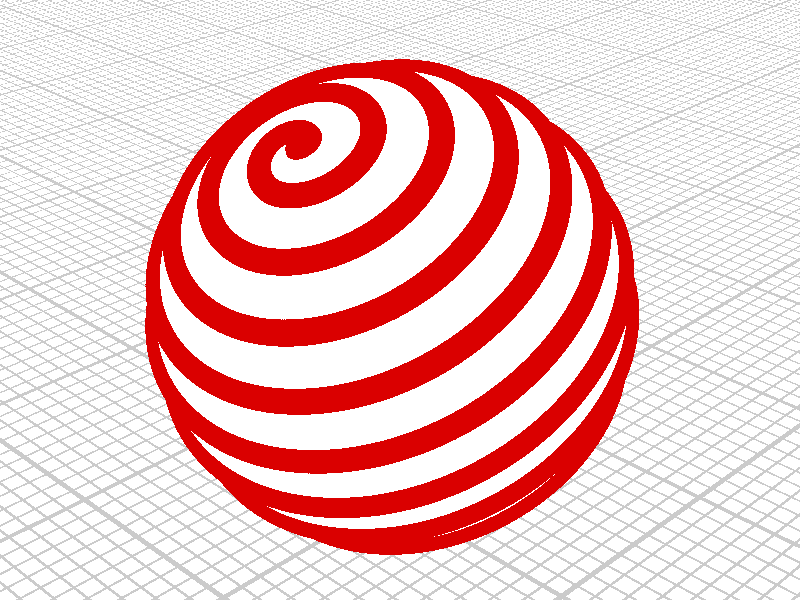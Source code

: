 // POV-Ray 3.7 Scene File "SphericalSpiral_1.pov"
// author: Friedrich A. Lohmueller, April 2014
//------------------------------------------------------------------------
#version 3.7;
global_settings{ assumed_gamma 1.0 }
#default{ finish{ ambient 0.1 diffuse 0.9 }} 
//------------------------------------------------------------------------
#include "colors.inc"
#include "textures.inc"
#include "glass.inc"
#include "metals.inc"
#include "golds.inc"
#include "stones.inc"
#include "woods.inc"
#include "shapes.inc"
#include "shapes2.inc"
#include "functions.inc"
#include "math.inc"
#include "transforms.inc"
//---------------------------------------------------------------------------------
//---------------------------------------------------------------------------------
#declare Camera_Number = 1 ;
//---------------------------------------------------------------------------------
// camera -------------------------------------------------------------------------
#switch ( Camera_Number )
#case (0)
  #declare Camera_Location = < 0.00, 1.00,-40.00> ;  // front view 
  #declare Camera_Look_At  = < 0.00, 1.00,  0.00> ;
  #declare Camera_Angle    =  15 ;
#break
#case (1)
  #declare Camera_Location =  <4.0  , 4.0 ,-4.0> ;  // diagonal view
  #declare Camera_Look_At  =  < 0.05 , 1.05 , 0.0> ;
  #declare Camera_Angle    =  30 ;
#break
#case (2)
  #declare Camera_Location = < 3.0, 1.0 , 0.0> ;  // right side view
  #declare Camera_Look_At  = < 0.0, 1.0,  0.0> ;
  #declare Camera_Angle    =  90 ;
#break
#case (3)
  #declare Camera_Location = < 0.00, 5.00,  0+0.000> ;  // top view
  #declare Camera_Look_At  = < 0.00, 0.00,  0+0.001> ;
  #declare Camera_Angle    = 90 ;
#break
#else
  #declare Camera_Location = < 0.00, 1.00, -3.50> ;  // front view
  #declare Camera_Look_At  = < 0.00, 1.00,  0.00> ;
  #declare Camera_Angle    =  75 ;
#break
#break
#end // of "#switch ( Camera_Number )"  
//--------------------------------------------------------------------------
camera{ // ultra_wide_angle // orthographic 
        location Camera_Location
        right    x*image_width/image_height
        angle    Camera_Angle
        look_at  Camera_Look_At
      }
//------------------------------------------------------------------------
// sun -------------------------------------------------------------------
light_source{< -500,1500,-1000> color rgb<1,1,1>*0.9}                // sun 
light_source{ Camera_Location   color rgb<0.9,0.9,1>*0.1 shadowless}// flash
// sky -------------------------------------------------------------------
sky_sphere{ pigment{ gradient <0,1,0>
                     color_map{ [0   color rgb<1,1,1>         ]//White
                                [0.4 color rgb<0.14,0.14,0.56>]//~Navy
                                [0.6 color rgb<0.14,0.14,0.56>]//~Navy
                                [1.0 color rgb<1,1,1>         ]//White
                              }
                     scale 2 }
           } // end of sky_sphere 
//------------------------------------------------------------------------

//------------------------------ the Axes --------------------------------
//------------------------------------------------------------------------
#macro Axis_( AxisLen, Dark_Texture,Light_Texture) 
 union{
    cylinder { <0,-AxisLen,0>,<0,AxisLen,0>,0.05
               texture{checker texture{Dark_Texture } 
                               texture{Light_Texture}
               scale 0.5
               translate<0.1,0,0.1>}
             }
    cone{<0,AxisLen,0>,0.2,<0,AxisLen+0.7,0>,0
          texture{Dark_Texture}
         }
     } // end of union                   
#end // of macro "Axis()"
//------------------------------------------------------------------------
#macro AxisXYZ( AxisLenX, AxisLenY, AxisLenZ, Tex_Dark, Tex_Light)
//--------------------- drawing of 3 Axes --------------------------------
union{
#if (AxisLenX != 0)
 object { Axis_(AxisLenX, Tex_Dark, Tex_Light)   rotate< 0,0,-90>}// x-Axis
 text   { ttf "arial.ttf",  "x",  0.15,  0  texture{Tex_Dark} 
          rotate<30,-25,0> scale 0.65 translate <AxisLenX+0.05,0.4,-0.10> no_shadow}
#end // of #if 
#if (AxisLenY != 0)
 object { Axis_(AxisLenY, Tex_Dark, Tex_Light)   rotate< 0,0,  0>}// y-Axis
 text   { ttf "arial.ttf",  "y",  0.15,  0  texture{Tex_Dark}    
          rotate<30,0,0> scale 0.65 translate <-0.65,AxisLenY+0.30,-0.10>  rotate<0,-25,0> no_shadow}
#end // of #if 
#if (AxisLenZ != 0)
 object { Axis_(AxisLenZ, Tex_Dark, Tex_Light)   rotate<90,0,  0>}// z-Axis
 text   { ttf "arial.ttf",  "z",  0.15,  0  texture{Tex_Dark}
          rotate<30,-25,0> scale 0.85 translate <-0.75,0.2,AxisLenZ+0.10> no_shadow}
#end // of #if 
} // end of union
#end// of macro "AxisXYZ( ... )"
//------------------------------------------------------------------------

#declare Texture_A_Dark  = texture {
                               pigment{ color rgb<1,0.4,0>}
                               finish { phong 1}
                             }
#declare Texture_A_Light = texture { 
                               pigment{ color rgb<1,1,1>}
                               finish { phong 1}
                             }

// object{ AxisXYZ( 3.90, 4.50, 6.00, Texture_A_Dark, Texture_A_Light) scale 0.3 //translate<0,1,0> }
//-------------------------------------------------- end of coordinate axes


// ground -----------------------------------------------------------------
//---------------------------------<<< settings of squared plane dimensions
#declare RasterScale = 0.1 ;
#declare RasterHalfLine  = 0.065 ;  
#declare RasterHalfLineZ = 0.065 ; 
//-------------------------------------------------------------------------
#macro Raster(RScale, HLine) 
       pigment{ gradient x scale RScale
                color_map{[0.000   color rgbt<1,1,1,0>*0.6]
                          [0+HLine color rgbt<1,1,1,0>*0.6]
                          [0+HLine color rgbt<1,1,1,1>]
                          [1-HLine color rgbt<1,1,1,1>]
                          [1-HLine color rgbt<1,1,1,0>*0.6]
                          [1.000   color rgbt<1,1,1,0>*0.6]} }
 #end// of Raster(RScale, HLine)-macro    
//-------------------------------------------------------------------------
//-------------------------------------------------------------------------
    

plane { <0,1,0>, 0    // plane with layered textures
        texture { pigment{color White*1.1}
                  finish {ambient 0.45 diffuse 0.85}}
        texture { Raster(RasterScale,RasterHalfLine ) rotate<0,0,0> }
        texture { Raster(RasterScale,RasterHalfLineZ) rotate<0,90,0>}

        texture { Raster(10*RasterScale,0.2*RasterHalfLine ) rotate<0,0,0> }
        texture { Raster(10*RasterScale,0.2*RasterHalfLineZ) rotate<0,90,0>}
        rotate<0,0,0>
      }
//------------------------------------------------ end of squared plane XZ

//--------------------------------------------------------------------------
//---------------------------- objects in scene ----------------------------
//--------------------------------------------------------------------------

#declare Element = 
 sphere{ <0,0,0>,0.05  
         texture{ pigment{ color rgb<1,0,0>*0.7}
                  finish { phong 1 reflection{0.3 metallic 0.5} }
                }
       } //----------------------------------------------------

union{ //------------------------------------------------------
 //---------------------------------------------------
 #local Nr =  0;      // start
 #local End = 6000; // end
 #while (Nr< End)  // loop
    object{ Element translate <1,0,0>
            rotate<0, 0,-90+Nr *180/End>
            rotate<0,12*Nr* 360/End,0>
          } 
 #local Nr = Nr + 1;    // next Nr
 #end // ---------------  end of loop 
 // end of spiral ------------------------------------


 sphere{ <0,0,0>, 1 
         texture{ pigment{ color rgbt<1.00,1, 1.00,0.65>}
                  finish { phong 1.0 reflection 0.00}
                } // end of texture

         scale<1,1,1>  rotate<0,0,0>  translate<0,0,0>
       } // end of sphere ----------------------------


rotate< -30,0,0>
translate<0,1,0>
} // end of union ---------------------------------------------
